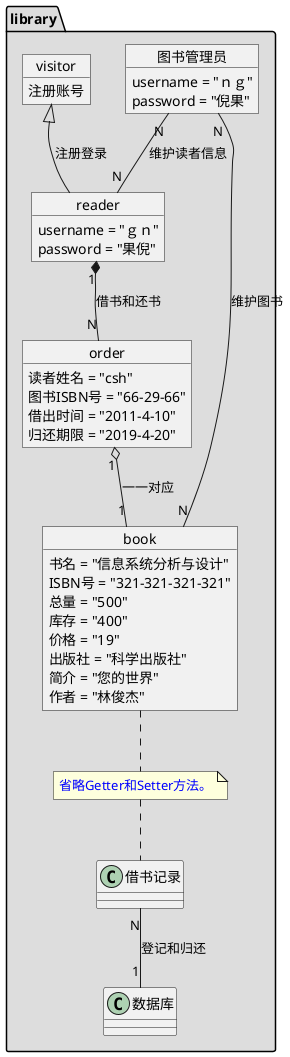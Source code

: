 @startuml

package "library" #DDDDDD {

	object 图书管理员 {
		 username = "ｎｇ"
		 password = "倪果"
	}



	object reader {
	 	username = "ｇｎ"
		password = "果倪"
	}
	object visitor {
		注册账号
	}

	object book {
	 	书名 = "信息系统分析与设计"
	 	ISBN号 = "321-321-321-321"
	 	总量 = "500"
	 	库存 = "400"
	 	价格 = "19"
	 	出版社 = "科学出版社"
	 	简介 = "您的世界"
	 	作者 = "林俊杰"
	}


	object order {
	 	读者姓名 = "csh"
	 	图书ISBN号 = "66-29-66"
	 	借出时间 = "2011-4-10"
	 	归还期限 = "2019-4-20"
	}


	note "<color:blue>省略Getter和Setter方法。</color>" as note1
	book .. note1
	note1 .. 借书记录
	visitor <|-- reader : 注册登录
	reader "1" *-- "N" order : 借书和还书
	order "1" o-- "1" book : 一一对应
	借书记录 "N" -- "1"  数据库: 登记和归还
	图书管理员 "N" -- "N" book : 维护图书
	图书管理员 "N" -- "N" reader : 维护读者信息


}


@enduml